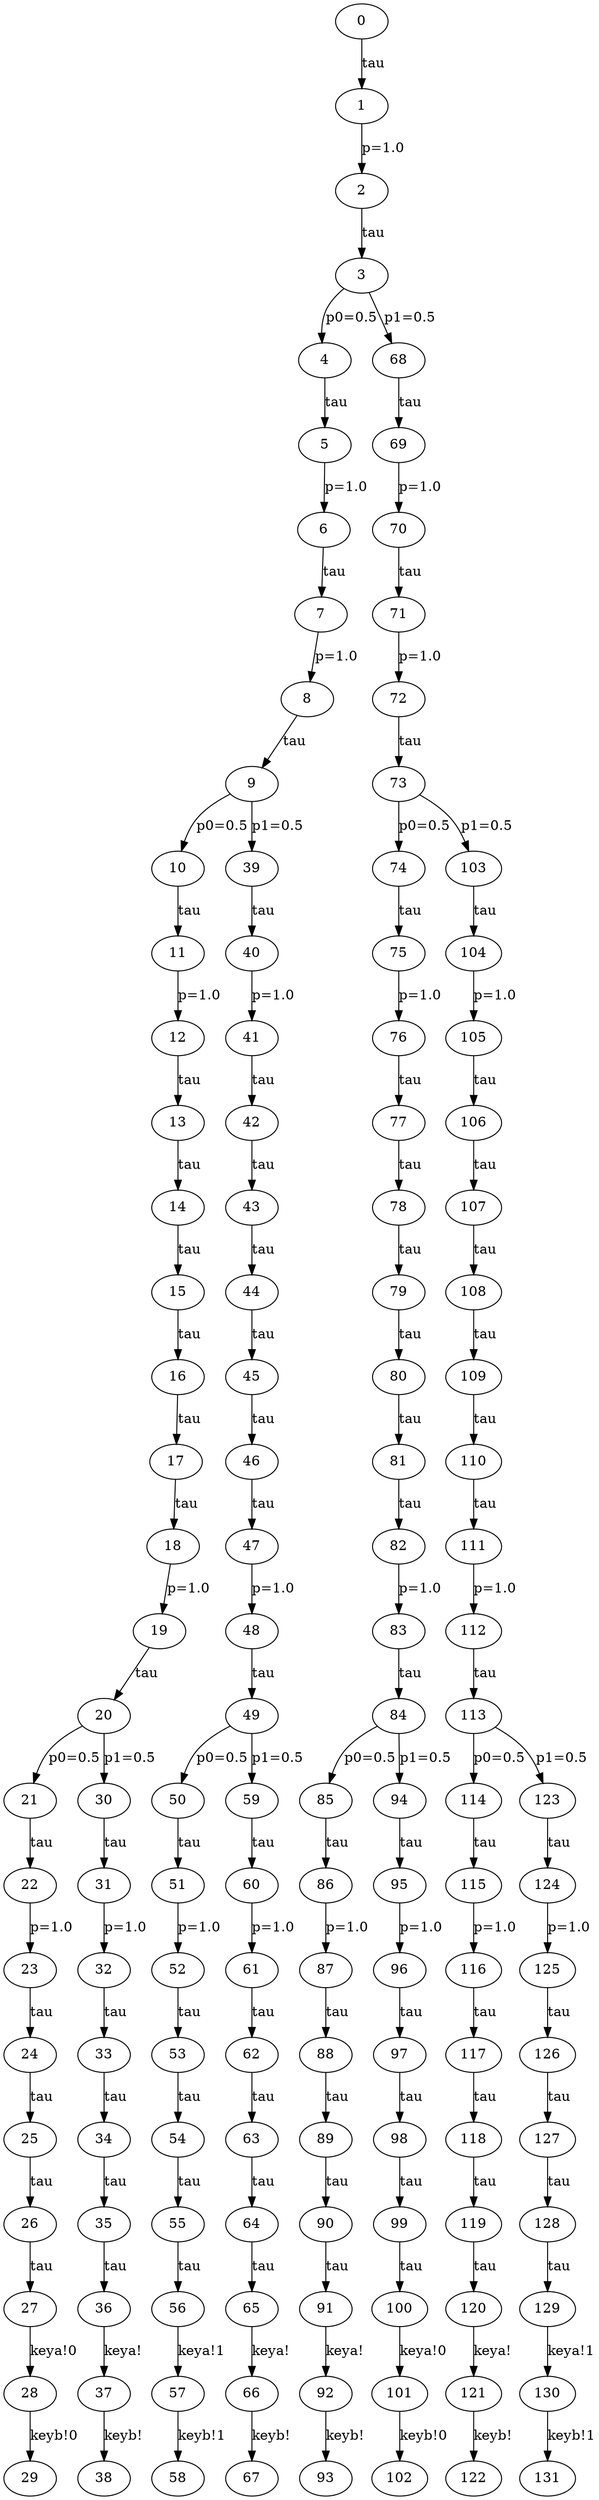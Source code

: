 // The qLTS Spec
digraph {
	0 -> 1 [label=tau]
	1 -> 2 [label="p=1.0"]
	2 -> 3 [label=tau]
	3 -> 4 [label="p0=0.5"]
	4 -> 5 [label=tau]
	5 -> 6 [label="p=1.0"]
	6 -> 7 [label=tau]
	7 -> 8 [label="p=1.0"]
	8 -> 9 [label=tau]
	9 -> 10 [label="p0=0.5"]
	10 -> 11 [label=tau]
	11 -> 12 [label="p=1.0"]
	12 -> 13 [label=tau]
	13 -> 14 [label=tau]
	14 -> 15 [label=tau]
	15 -> 16 [label=tau]
	16 -> 17 [label=tau]
	17 -> 18 [label=tau]
	18 -> 19 [label="p=1.0"]
	19 -> 20 [label=tau]
	20 -> 21 [label="p0=0.5"]
	21 -> 22 [label=tau]
	22 -> 23 [label="p=1.0"]
	23 -> 24 [label=tau]
	24 -> 25 [label=tau]
	25 -> 26 [label=tau]
	26 -> 27 [label=tau]
	27 -> 28 [label="keya!0"]
	28 -> 29 [label="keyb!0"]
	20 -> 30 [label="p1=0.5"]
	30 -> 31 [label=tau]
	31 -> 32 [label="p=1.0"]
	32 -> 33 [label=tau]
	33 -> 34 [label=tau]
	34 -> 35 [label=tau]
	35 -> 36 [label=tau]
	36 -> 37 [label="keya!"]
	37 -> 38 [label="keyb!"]
	9 -> 39 [label="p1=0.5"]
	39 -> 40 [label=tau]
	40 -> 41 [label="p=1.0"]
	41 -> 42 [label=tau]
	42 -> 43 [label=tau]
	43 -> 44 [label=tau]
	44 -> 45 [label=tau]
	45 -> 46 [label=tau]
	46 -> 47 [label=tau]
	47 -> 48 [label="p=1.0"]
	48 -> 49 [label=tau]
	49 -> 50 [label="p0=0.5"]
	50 -> 51 [label=tau]
	51 -> 52 [label="p=1.0"]
	52 -> 53 [label=tau]
	53 -> 54 [label=tau]
	54 -> 55 [label=tau]
	55 -> 56 [label=tau]
	56 -> 57 [label="keya!1"]
	57 -> 58 [label="keyb!1"]
	49 -> 59 [label="p1=0.5"]
	59 -> 60 [label=tau]
	60 -> 61 [label="p=1.0"]
	61 -> 62 [label=tau]
	62 -> 63 [label=tau]
	63 -> 64 [label=tau]
	64 -> 65 [label=tau]
	65 -> 66 [label="keya!"]
	66 -> 67 [label="keyb!"]
	3 -> 68 [label="p1=0.5"]
	68 -> 69 [label=tau]
	69 -> 70 [label="p=1.0"]
	70 -> 71 [label=tau]
	71 -> 72 [label="p=1.0"]
	72 -> 73 [label=tau]
	73 -> 74 [label="p0=0.5"]
	74 -> 75 [label=tau]
	75 -> 76 [label="p=1.0"]
	76 -> 77 [label=tau]
	77 -> 78 [label=tau]
	78 -> 79 [label=tau]
	79 -> 80 [label=tau]
	80 -> 81 [label=tau]
	81 -> 82 [label=tau]
	82 -> 83 [label="p=1.0"]
	83 -> 84 [label=tau]
	84 -> 85 [label="p0=0.5"]
	85 -> 86 [label=tau]
	86 -> 87 [label="p=1.0"]
	87 -> 88 [label=tau]
	88 -> 89 [label=tau]
	89 -> 90 [label=tau]
	90 -> 91 [label=tau]
	91 -> 92 [label="keya!"]
	92 -> 93 [label="keyb!"]
	84 -> 94 [label="p1=0.5"]
	94 -> 95 [label=tau]
	95 -> 96 [label="p=1.0"]
	96 -> 97 [label=tau]
	97 -> 98 [label=tau]
	98 -> 99 [label=tau]
	99 -> 100 [label=tau]
	100 -> 101 [label="keya!0"]
	101 -> 102 [label="keyb!0"]
	73 -> 103 [label="p1=0.5"]
	103 -> 104 [label=tau]
	104 -> 105 [label="p=1.0"]
	105 -> 106 [label=tau]
	106 -> 107 [label=tau]
	107 -> 108 [label=tau]
	108 -> 109 [label=tau]
	109 -> 110 [label=tau]
	110 -> 111 [label=tau]
	111 -> 112 [label="p=1.0"]
	112 -> 113 [label=tau]
	113 -> 114 [label="p0=0.5"]
	114 -> 115 [label=tau]
	115 -> 116 [label="p=1.0"]
	116 -> 117 [label=tau]
	117 -> 118 [label=tau]
	118 -> 119 [label=tau]
	119 -> 120 [label=tau]
	120 -> 121 [label="keya!"]
	121 -> 122 [label="keyb!"]
	113 -> 123 [label="p1=0.5"]
	123 -> 124 [label=tau]
	124 -> 125 [label="p=1.0"]
	125 -> 126 [label=tau]
	126 -> 127 [label=tau]
	127 -> 128 [label=tau]
	128 -> 129 [label=tau]
	129 -> 130 [label="keya!1"]
	130 -> 131 [label="keyb!1"]
}
